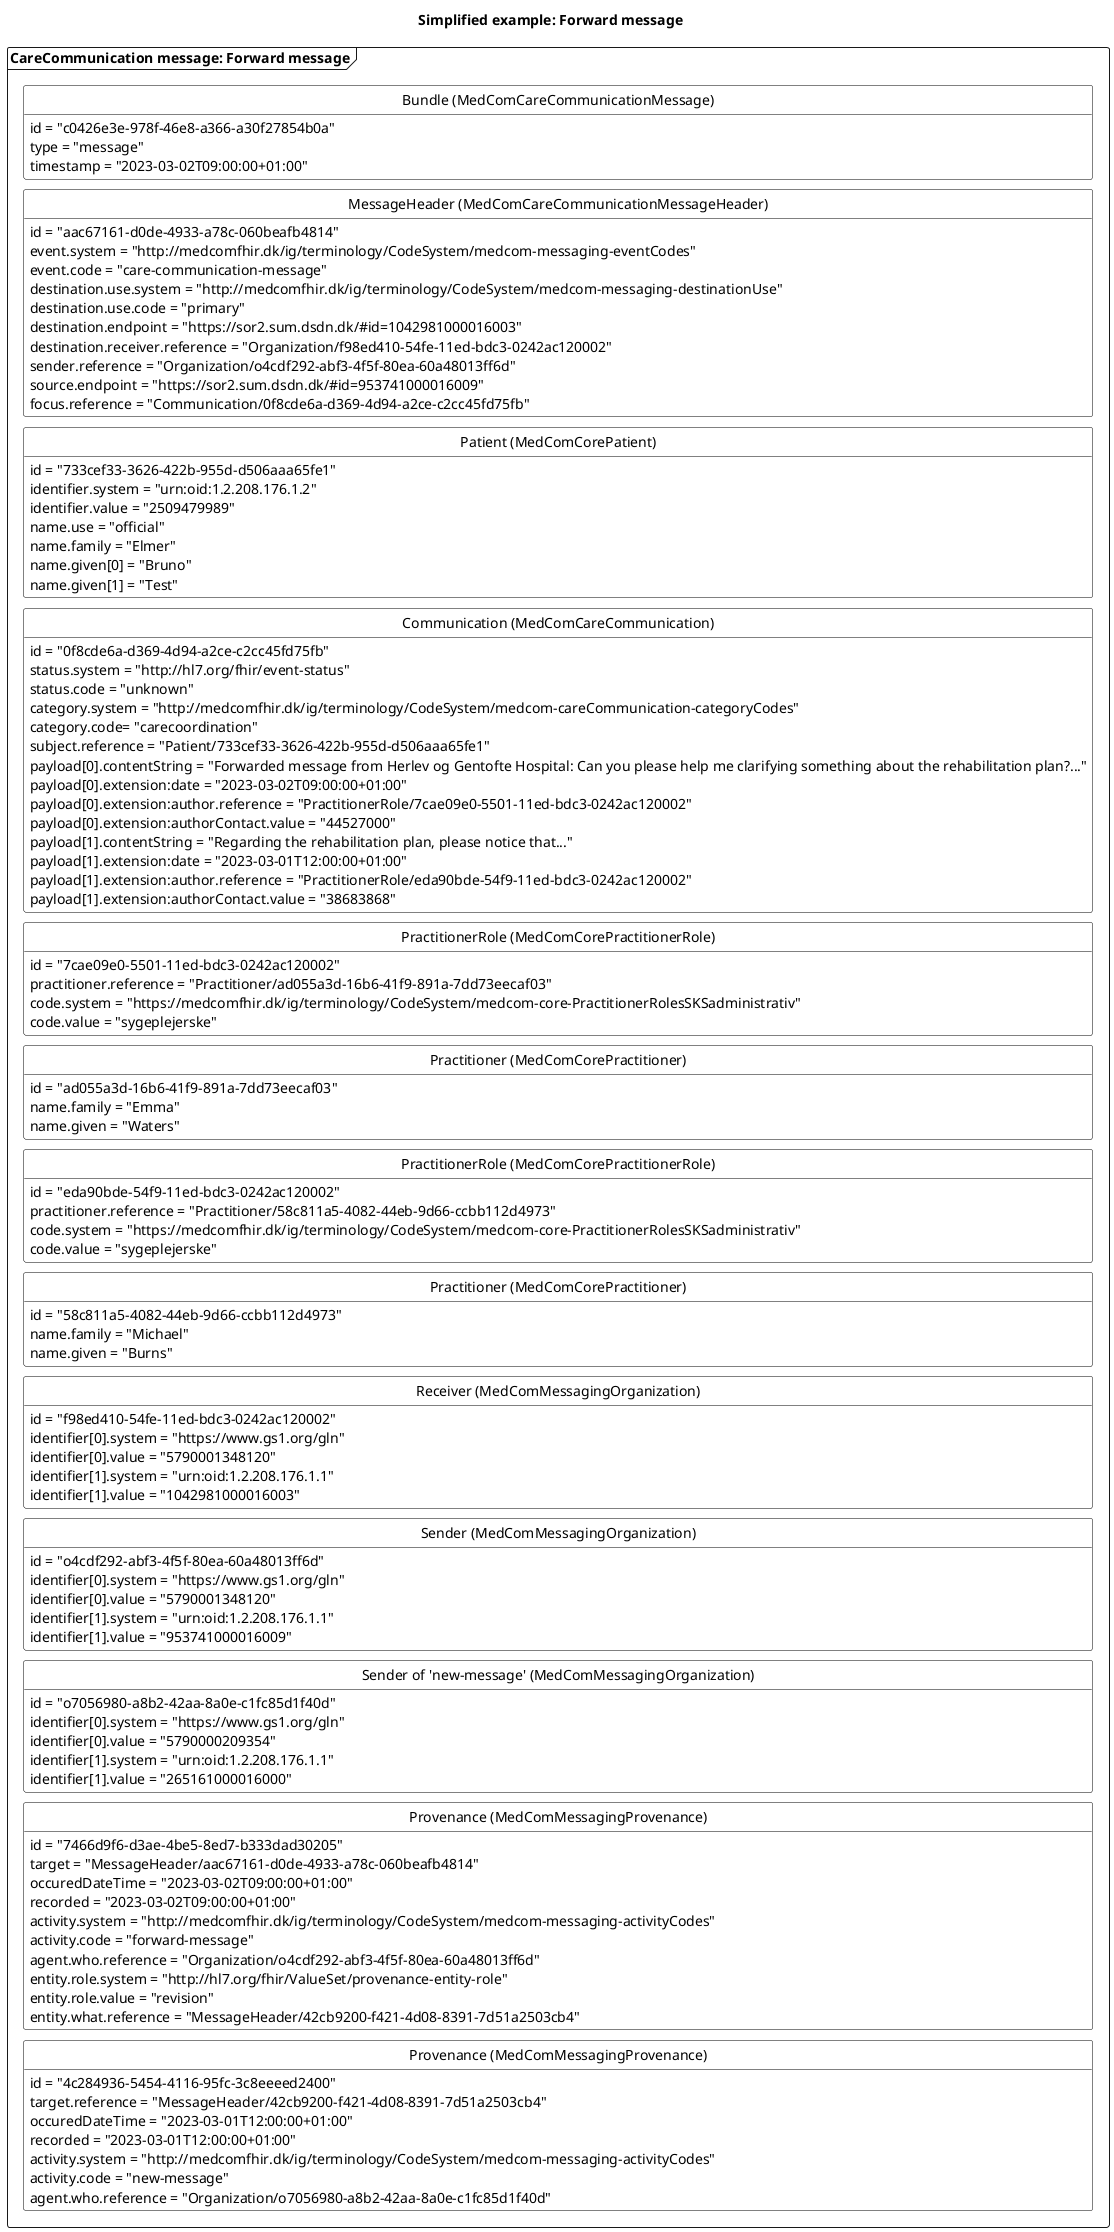 @startuml CCForwardMessage2

'layout
skinparam class {
    BackgroundColor White
    BorderColor Black
    ArrowColor Black
  }
hide circle
hide empty members
skinparam SameClassWidth true
skinparam Ranksep 10


'title
title Simplified example: Forward message

'Message 1: Forward message
package "CareCommunication message: Forward message" as forward <<Frame>>{
    class "Bundle (MedComCareCommunicationMessage)" as forwardB {
        id = "c0426e3e-978f-46e8-a366-a30f27854b0a"
        type = "message"
        timestamp = "2023-03-02T09:00:00+01:00"
    }
    class "MessageHeader (MedComCareCommunicationMessageHeader)" as forwardMH{
        id = "aac67161-d0de-4933-a78c-060beafb4814"
        event.system = "http://medcomfhir.dk/ig/terminology/CodeSystem/medcom-messaging-eventCodes"
        event.code = "care-communication-message"
        destination.use.system = "http://medcomfhir.dk/ig/terminology/CodeSystem/medcom-messaging-destinationUse"
        destination.use.code = "primary"
        destination.endpoint = "https://sor2.sum.dsdn.dk/#id=1042981000016003"
        destination.receiver.reference = "Organization/f98ed410-54fe-11ed-bdc3-0242ac120002"
        sender.reference = "Organization/o4cdf292-abf3-4f5f-80ea-60a48013ff6d"
        source.endpoint = "https://sor2.sum.dsdn.dk/#id=953741000016009"
        focus.reference = "Communication/0f8cde6a-d369-4d94-a2ce-c2cc45fd75fb"
    }
    class "Patient (MedComCorePatient)" as forwardPT{
        id = "733cef33-3626-422b-955d-d506aaa65fe1"
        identifier.system = "urn:oid:1.2.208.176.1.2"
        identifier.value = "2509479989"
        name.use = "official"
        name.family = "Elmer"
        name.given[0] = "Bruno"
        name.given[1] = "Test"
    }
    class "Communication (MedComCareCommunication)" as forwardCom{
        id = "0f8cde6a-d369-4d94-a2ce-c2cc45fd75fb"
        status.system = "http://hl7.org/fhir/event-status" 
        status.code = "unknown"
        category.system = "http://medcomfhir.dk/ig/terminology/CodeSystem/medcom-careCommunication-categoryCodes"
        category.code= "carecoordination"
        subject.reference = "Patient/733cef33-3626-422b-955d-d506aaa65fe1"
        payload[0].contentString = "Forwarded message from Herlev og Gentofte Hospital: Can you please help me clarifying something about the rehabilitation plan?..."
        payload[0].extension:date = "2023-03-02T09:00:00+01:00"
        payload[0].extension:author.reference = "PractitionerRole/7cae09e0-5501-11ed-bdc3-0242ac120002"
        payload[0].extension:authorContact.value = "44527000"
        payload[1].contentString = "Regarding the rehabilitation plan, please notice that..."
        payload[1].extension:date = "2023-03-01T12:00:00+01:00"
        payload[1].extension:author.reference = "PractitionerRole/eda90bde-54f9-11ed-bdc3-0242ac120002"
        payload[1].extension:authorContact.value = "38683868"
    }
    class "PractitionerRole (MedComCorePractitionerRole)" as forwardPracR{
        id = "7cae09e0-5501-11ed-bdc3-0242ac120002"
        practitioner.reference = "Practitioner/ad055a3d-16b6-41f9-891a-7dd73eecaf03"
        code.system = "https://medcomfhir.dk/ig/terminology/CodeSystem/medcom-core-PractitionerRolesSKSadministrativ"
        code.value = "sygeplejerske"
    }
    class "Practitioner (MedComCorePractitioner)" as forwardPrac{
        id = "ad055a3d-16b6-41f9-891a-7dd73eecaf03"
        name.family = "Emma"
        name.given = "Waters"
    }
    class "PractitionerRole (MedComCorePractitionerRole)" as newPracR{
        id = "eda90bde-54f9-11ed-bdc3-0242ac120002"
        practitioner.reference = "Practitioner/58c811a5-4082-44eb-9d66-ccbb112d4973"
        code.system = "https://medcomfhir.dk/ig/terminology/CodeSystem/medcom-core-PractitionerRolesSKSadministrativ"
        code.value = "sygeplejerske"
    }
    class "Practitioner (MedComCorePractitioner)" as newPrac{
        id = "58c811a5-4082-44eb-9d66-ccbb112d4973"
        name.family = "Michael"
        name.given = "Burns"
    }
    class "Receiver (MedComMessagingOrganization)" as forwardROrg{
        id = "f98ed410-54fe-11ed-bdc3-0242ac120002"
        identifier[0].system = "https://www.gs1.org/gln"
        identifier[0].value = "5790001348120"
        identifier[1].system = "urn:oid:1.2.208.176.1.1"
        identifier[1].value = "1042981000016003"
    }
    class "Sender (MedComMessagingOrganization)" as forwardSOrg{
        id = "o4cdf292-abf3-4f5f-80ea-60a48013ff6d"
        identifier[0].system = "https://www.gs1.org/gln"
        identifier[0].value = "5790001348120"
        identifier[1].system = "urn:oid:1.2.208.176.1.1"
        identifier[1].value = "953741000016009"
    }
    class "Sender of 'new-message' (MedComMessagingOrganization)" as senderOrg{
        id = "o7056980-a8b2-42aa-8a0e-c1fc85d1f40d"
        identifier[0].system = "https://www.gs1.org/gln"
        identifier[0].value = "5790000209354"
        identifier[1].system = "urn:oid:1.2.208.176.1.1"
        identifier[1].value = "265161000016000"
    }
    class "Provenance (MedComMessagingProvenance)" as forwardPRO{
        id = "7466d9f6-d3ae-4be5-8ed7-b333dad30205"
        target = "MessageHeader/aac67161-d0de-4933-a78c-060beafb4814"
        occuredDateTime = "2023-03-02T09:00:00+01:00"
        recorded = "2023-03-02T09:00:00+01:00"
        activity.system = "http://medcomfhir.dk/ig/terminology/CodeSystem/medcom-messaging-activityCodes"
        activity.code = "forward-message"
        agent.who.reference = "Organization/o4cdf292-abf3-4f5f-80ea-60a48013ff6d"
        entity.role.system = "http://hl7.org/fhir/ValueSet/provenance-entity-role"
        entity.role.value = "revision"
        entity.what.reference = "MessageHeader/42cb9200-f421-4d08-8391-7d51a2503cb4"
    }
    class "Provenance (MedComMessagingProvenance)" as newPRO{
        id = "4c284936-5454-4116-95fc-3c8eeeed2400"
        target.reference = "MessageHeader/42cb9200-f421-4d08-8391-7d51a2503cb4"
        occuredDateTime = "2023-03-01T12:00:00+01:00"
        recorded = "2023-03-01T12:00:00+01:00"
        activity.system = "http://medcomfhir.dk/ig/terminology/CodeSystem/medcom-messaging-activityCodes"
        activity.code = "new-message"
        agent.who.reference = "Organization/o7056980-a8b2-42aa-8a0e-c1fc85d1f40d"
    }

forwardB -[hidden]- forwardMH
forwardMH -[hidden]-forwardPT
forwardPT-[hidden]-forwardCom
forwardCom -[hidden]-forwardPracR
forwardPracR-[hidden]-forwardPrac
forwardPrac-[hidden]-newPracR
newPracR-[hidden]-newPrac
newPrac-[hidden]-forwardROrg
forwardROrg-[hidden]- forwardSOrg
forwardSOrg-[hidden]-senderOrg
senderOrg-[hidden]-forwardPRO
forwardPRO-[hidden]-newPRO


@enduml
